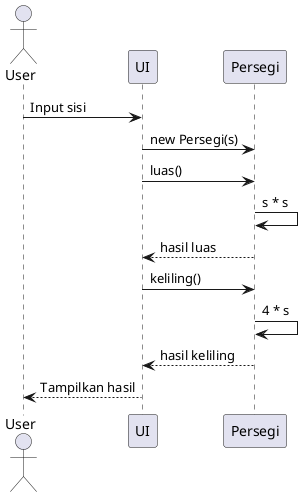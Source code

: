 @startuml
actor User
participant UI
participant Persegi

User -> UI: Input sisi
UI -> Persegi: new Persegi(s)
UI -> Persegi: luas()
Persegi -> Persegi: s * s
Persegi --> UI: hasil luas
UI -> Persegi: keliling()
Persegi -> Persegi: 4 * s
Persegi --> UI: hasil keliling
UI --> User: Tampilkan hasil
@enduml